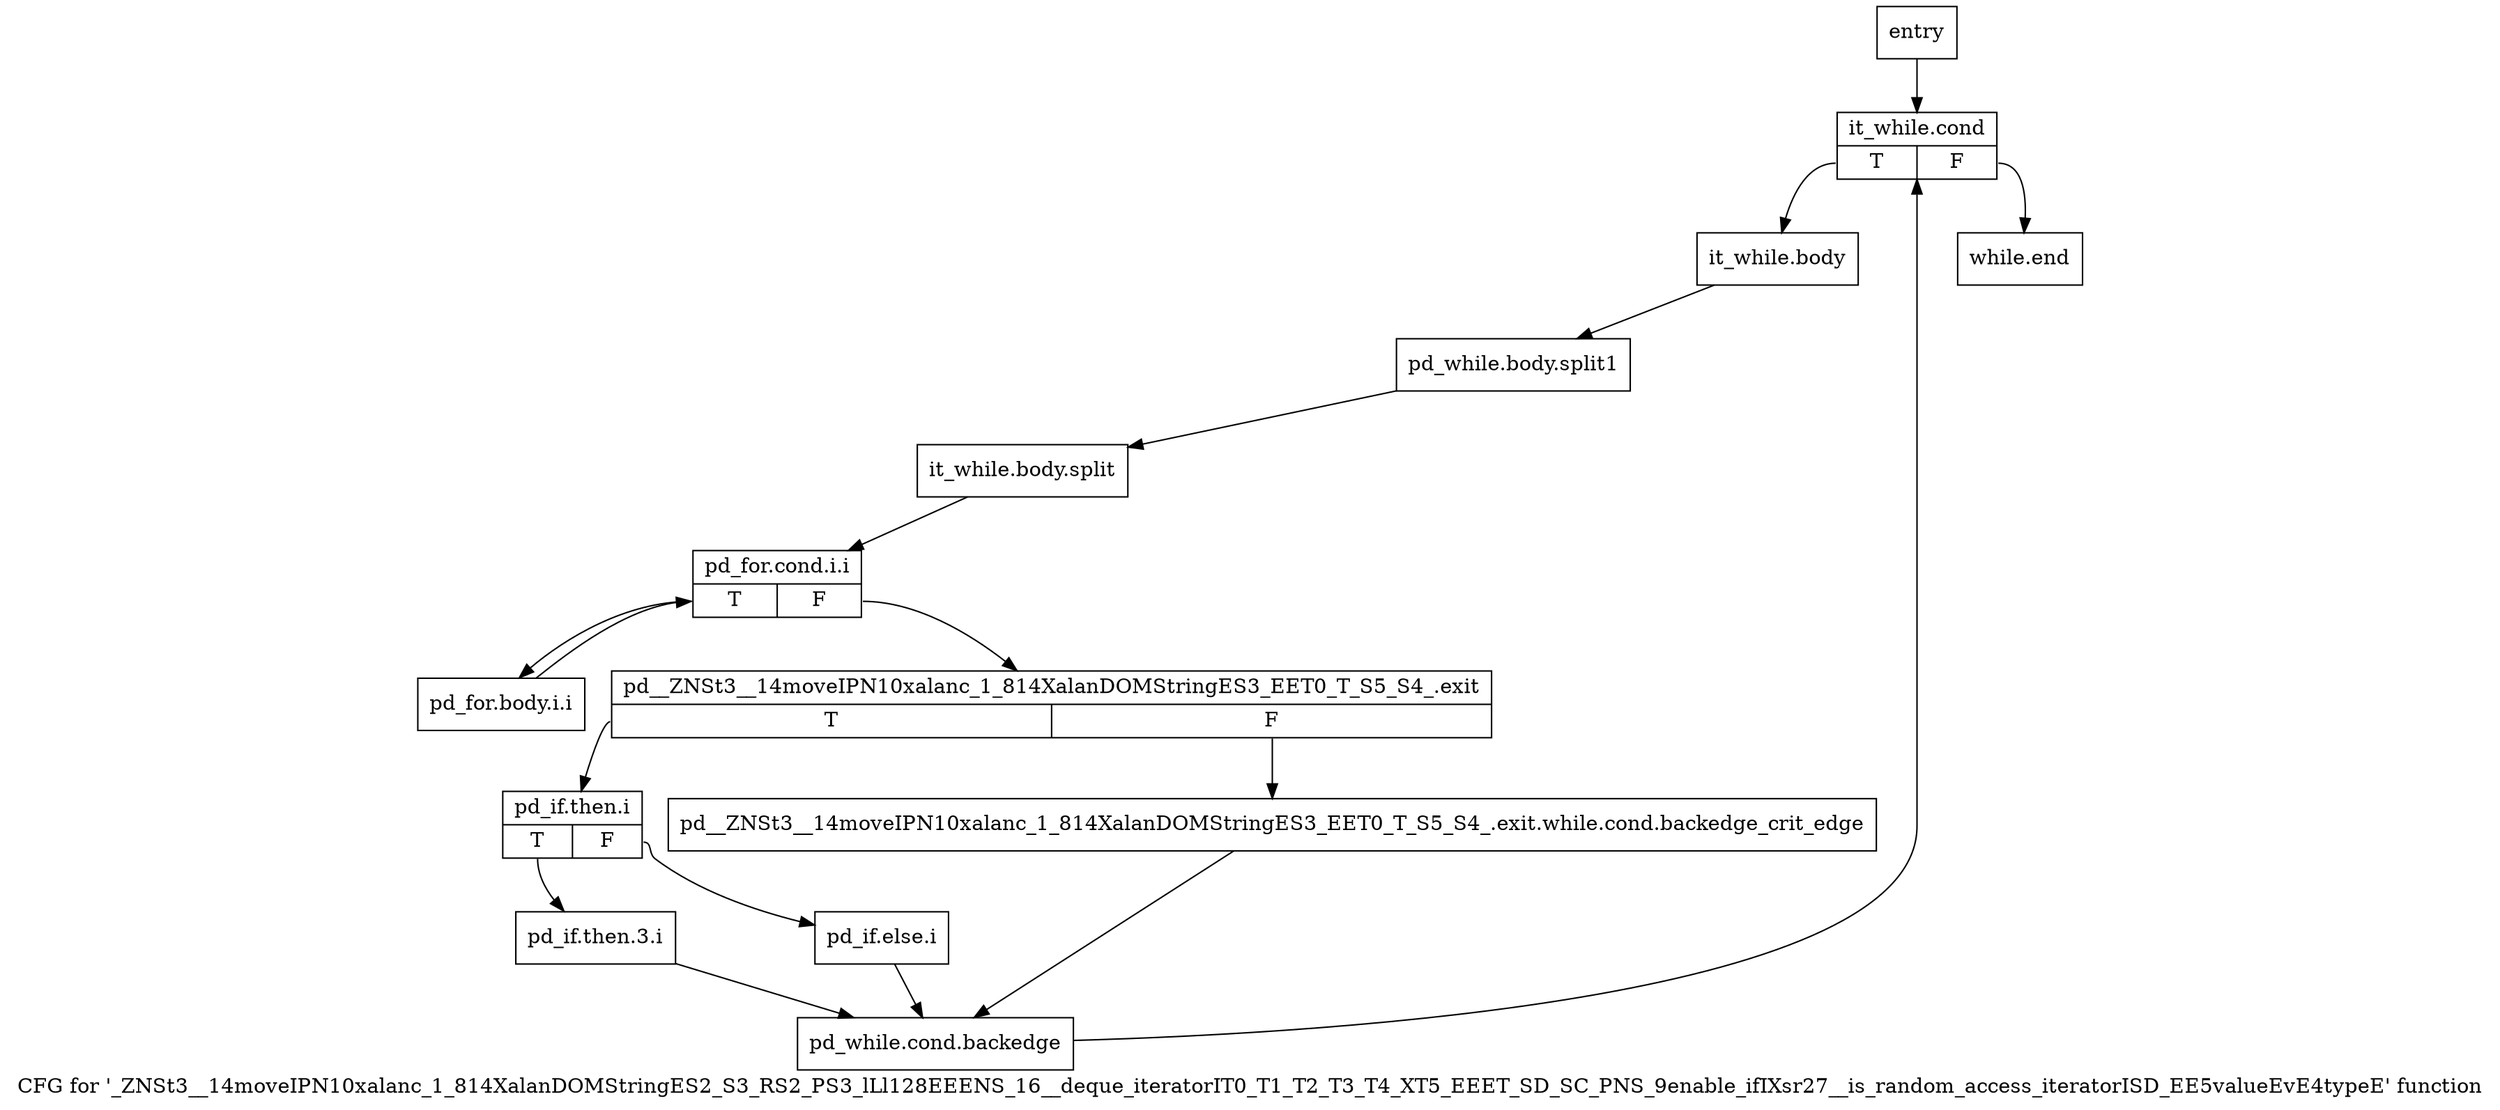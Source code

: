 digraph "CFG for '_ZNSt3__14moveIPN10xalanc_1_814XalanDOMStringES2_S3_RS2_PS3_lLl128EEENS_16__deque_iteratorIT0_T1_T2_T3_T4_XT5_EEET_SD_SC_PNS_9enable_ifIXsr27__is_random_access_iteratorISD_EE5valueEvE4typeE' function" {
	label="CFG for '_ZNSt3__14moveIPN10xalanc_1_814XalanDOMStringES2_S3_RS2_PS3_lLl128EEENS_16__deque_iteratorIT0_T1_T2_T3_T4_XT5_EEET_SD_SC_PNS_9enable_ifIXsr27__is_random_access_iteratorISD_EE5valueEvE4typeE' function";

	Node0x8e6f610 [shape=record,label="{entry}"];
	Node0x8e6f610 -> Node0x8e6f660;
	Node0x8e6f660 [shape=record,label="{it_while.cond|{<s0>T|<s1>F}}"];
	Node0x8e6f660:s0 -> Node0x8e6f6b0;
	Node0x8e6f660:s1 -> Node0x8e70690;
	Node0x8e6f6b0 [shape=record,label="{it_while.body}"];
	Node0x8e6f6b0 -> Node0xcac7130;
	Node0xcac7130 [shape=record,label="{pd_while.body.split1}"];
	Node0xcac7130 -> Node0xca25660;
	Node0xca25660 [shape=record,label="{it_while.body.split}"];
	Node0xca25660 -> Node0x8e6f700;
	Node0x8e6f700 [shape=record,label="{pd_for.cond.i.i|{<s0>T|<s1>F}}"];
	Node0x8e6f700:s0 -> Node0x8e6f750;
	Node0x8e6f700:s1 -> Node0x8e6f7a0;
	Node0x8e6f750 [shape=record,label="{pd_for.body.i.i}"];
	Node0x8e6f750 -> Node0x8e6f700;
	Node0x8e6f7a0 [shape=record,label="{pd__ZNSt3__14moveIPN10xalanc_1_814XalanDOMStringES3_EET0_T_S5_S4_.exit|{<s0>T|<s1>F}}"];
	Node0x8e6f7a0:s0 -> Node0x8e6f840;
	Node0x8e6f7a0:s1 -> Node0x8e6f7f0;
	Node0x8e6f7f0 [shape=record,label="{pd__ZNSt3__14moveIPN10xalanc_1_814XalanDOMStringES3_EET0_T_S5_S4_.exit.while.cond.backedge_crit_edge}"];
	Node0x8e6f7f0 -> Node0x8e705f0;
	Node0x8e6f840 [shape=record,label="{pd_if.then.i|{<s0>T|<s1>F}}"];
	Node0x8e6f840:s0 -> Node0x8e6f890;
	Node0x8e6f840:s1 -> Node0x8e70640;
	Node0x8e6f890 [shape=record,label="{pd_if.then.3.i}"];
	Node0x8e6f890 -> Node0x8e705f0;
	Node0x8e705f0 [shape=record,label="{pd_while.cond.backedge}"];
	Node0x8e705f0 -> Node0x8e6f660;
	Node0x8e70640 [shape=record,label="{pd_if.else.i}"];
	Node0x8e70640 -> Node0x8e705f0;
	Node0x8e70690 [shape=record,label="{while.end}"];
}

